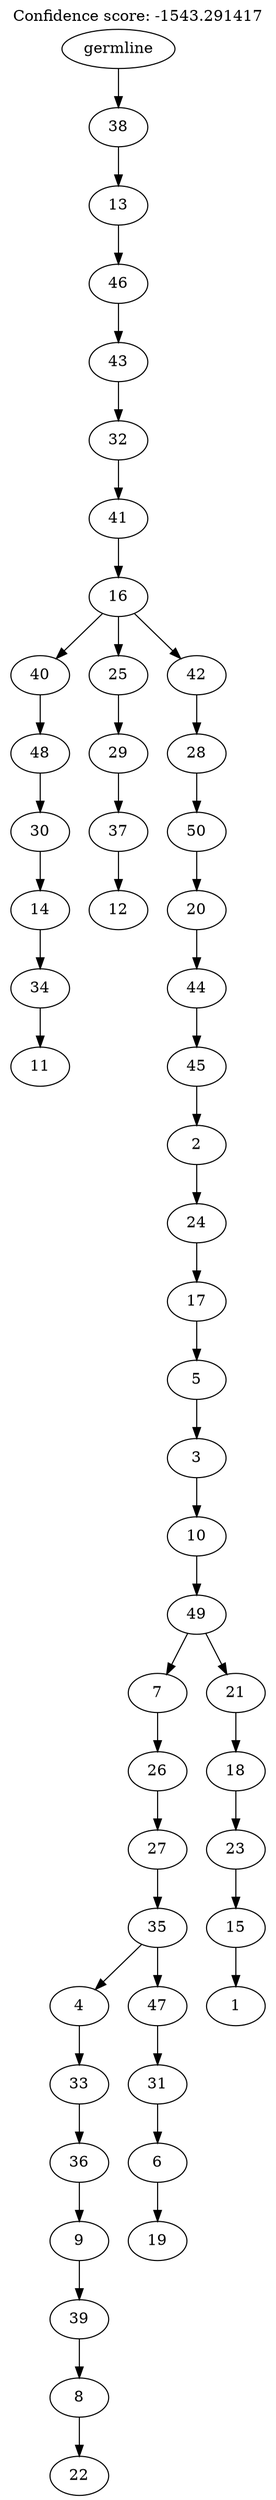 digraph g {
	"49" -> "50";
	"50" [label="11"];
	"48" -> "49";
	"49" [label="34"];
	"47" -> "48";
	"48" [label="14"];
	"46" -> "47";
	"47" [label="30"];
	"45" -> "46";
	"46" [label="48"];
	"43" -> "44";
	"44" [label="12"];
	"42" -> "43";
	"43" [label="37"];
	"41" -> "42";
	"42" [label="29"];
	"39" -> "40";
	"40" [label="22"];
	"38" -> "39";
	"39" [label="8"];
	"37" -> "38";
	"38" [label="39"];
	"36" -> "37";
	"37" [label="9"];
	"35" -> "36";
	"36" [label="36"];
	"34" -> "35";
	"35" [label="33"];
	"32" -> "33";
	"33" [label="19"];
	"31" -> "32";
	"32" [label="6"];
	"30" -> "31";
	"31" [label="31"];
	"29" -> "30";
	"30" [label="47"];
	"29" -> "34";
	"34" [label="4"];
	"28" -> "29";
	"29" [label="35"];
	"27" -> "28";
	"28" [label="27"];
	"26" -> "27";
	"27" [label="26"];
	"24" -> "25";
	"25" [label="1"];
	"23" -> "24";
	"24" [label="15"];
	"22" -> "23";
	"23" [label="23"];
	"21" -> "22";
	"22" [label="18"];
	"20" -> "21";
	"21" [label="21"];
	"20" -> "26";
	"26" [label="7"];
	"19" -> "20";
	"20" [label="49"];
	"18" -> "19";
	"19" [label="10"];
	"17" -> "18";
	"18" [label="3"];
	"16" -> "17";
	"17" [label="5"];
	"15" -> "16";
	"16" [label="17"];
	"14" -> "15";
	"15" [label="24"];
	"13" -> "14";
	"14" [label="2"];
	"12" -> "13";
	"13" [label="45"];
	"11" -> "12";
	"12" [label="44"];
	"10" -> "11";
	"11" [label="20"];
	"9" -> "10";
	"10" [label="50"];
	"8" -> "9";
	"9" [label="28"];
	"7" -> "8";
	"8" [label="42"];
	"7" -> "41";
	"41" [label="25"];
	"7" -> "45";
	"45" [label="40"];
	"6" -> "7";
	"7" [label="16"];
	"5" -> "6";
	"6" [label="41"];
	"4" -> "5";
	"5" [label="32"];
	"3" -> "4";
	"4" [label="43"];
	"2" -> "3";
	"3" [label="46"];
	"1" -> "2";
	"2" [label="13"];
	"0" -> "1";
	"1" [label="38"];
	"0" [label="germline"];
	labelloc="t";
	label="Confidence score: -1543.291417";
}
